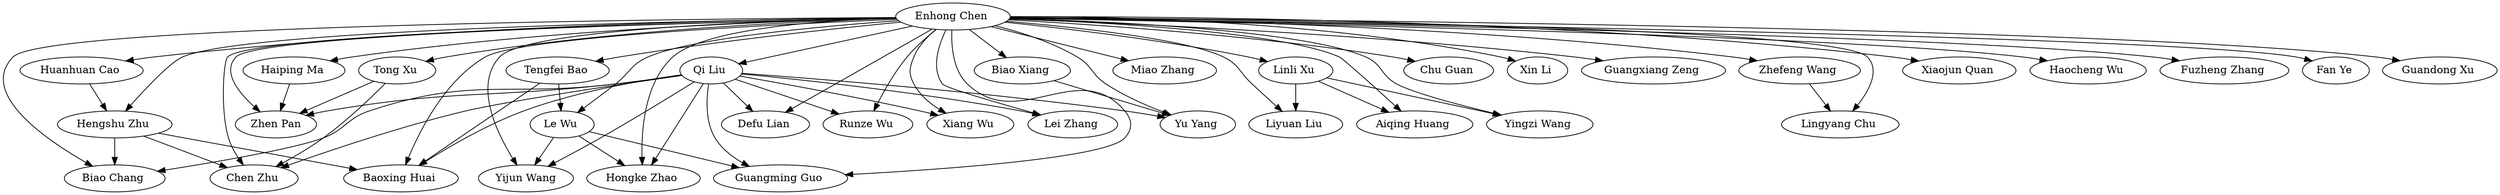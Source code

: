 strict digraph G{
"Enhong Chen " -> "Qi Liu "
"Enhong Chen " -> "Biao Chang "
"Enhong Chen " -> "Hengshu Zhu "
"Enhong Chen " -> "Miao Zhang "
"Enhong Chen " -> "Le Wu "
"Enhong Chen " -> "Huanhuan Cao "
"Enhong Chen " -> "Linli Xu "
"Enhong Chen " -> "Yijun Wang"
"Enhong Chen " -> "Zhen Pan"
"Enhong Chen " -> "Hongke Zhao "
"Enhong Chen " -> "Liyuan Liu "
"Enhong Chen " -> "Chu Guan "
"Enhong Chen " -> "Xin Li "
"Enhong Chen " -> "Chen Zhu "
"Enhong Chen " -> "Aiqing Huang "
"Enhong Chen " -> "Guangxiang Zeng "
"Enhong Chen " -> "Tong Xu "
"Enhong Chen " -> "Tengfei Bao "
"Enhong Chen " -> "Lingyang Chu "
"Enhong Chen " -> "Guangming Guo "
"Enhong Chen " -> "Yingzi Wang "
"Enhong Chen " -> "Defu Lian "
"Enhong Chen " -> "Yu Yang "
"Enhong Chen " -> "Zhefeng Wang "
"Enhong Chen " -> "Biao Xiang "
"Enhong Chen " -> "Xiaojun Quan "
"Enhong Chen " -> "Haocheng Wu "
"Enhong Chen " -> "Runze Wu "
"Enhong Chen " -> "Fuzheng Zhang "
"Enhong Chen " -> "Haiping Ma "
"Enhong Chen " -> "Fan Ye "
"Enhong Chen " -> "Xiang Wu "
"Enhong Chen " -> "Guandong Xu "
"Enhong Chen " -> "Baoxing Huai "
"Haiping Ma " -> "Zhen Pan"
"Biao Xiang " -> "Yu Yang "
"Zhefeng Wang " -> "Lingyang Chu "
"Tengfei Bao " -> "Le Wu "
"Tengfei Bao " -> "Baoxing Huai "
"Le Wu " -> "Yijun Wang"
"Le Wu " -> "Hongke Zhao "
"Le Wu " -> "Guangming Guo "
"Tong Xu " -> "Zhen Pan"
"Linli Xu " -> "Liyuan Liu "
"Linli Xu " -> "Aiqing Huang "
"Linli Xu " -> "Yingzi Wang "
"Huanhuan Cao " -> "Hengshu Zhu "
"Hengshu Zhu " -> "Biao Chang "
"Hengshu Zhu " -> "Chen Zhu "
"Hengshu Zhu " -> "Baoxing Huai "
"Qi Liu " -> "Yijun Wang"
"Qi Liu " -> "Zhen Pan"
"Qi Liu " -> "Hongke Zhao "
"Qi Liu " -> "Biao Chang "
"Qi Liu " -> "Chen Zhu "
"Qi Liu " -> "Guangming Guo "
"Qi Liu " -> "Yu Yang "
"Qi Liu " -> "Runze Wu "
"Qi Liu " -> "Xiang Wu "
"Qi Liu " -> "Baoxing Huai "
"Tong Xu " -> "Chen Zhu "
"Qi Liu " -> "Lei Zhang "
"Enhong Chen " -> "Lei Zhang "
"Qi Liu " -> "Defu Lian "
}